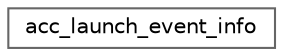 digraph "Graphical Class Hierarchy"
{
 // LATEX_PDF_SIZE
  bgcolor="transparent";
  edge [fontname=Helvetica,fontsize=10,labelfontname=Helvetica,labelfontsize=10];
  node [fontname=Helvetica,fontsize=10,shape=box,height=0.2,width=0.4];
  rankdir="LR";
  Node0 [id="Node000000",label="acc_launch_event_info",height=0.2,width=0.4,color="grey40", fillcolor="white", style="filled",URL="$structacc__launch__event__info.html",tooltip=" "];
}
